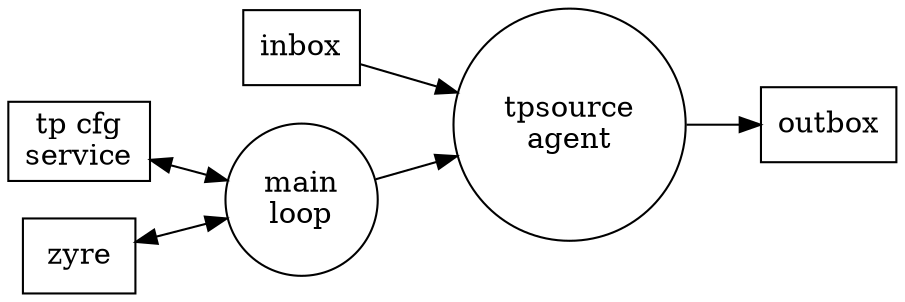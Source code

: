 digraph tpsource {
        rankdir=LR
        node[shape=box]
        main[shape=circle, label="main\nloop"];
        tpsource[shape=circle,label="tpsource\nagent"];
        cfgsvc[label="tp cfg\nservice"]

        zyre->main[dir=both];
        cfgsvc->main[dir=both];
        main->tpsource;
        inbox->tpsource;
        tpsource->outbox;
        
}

        

